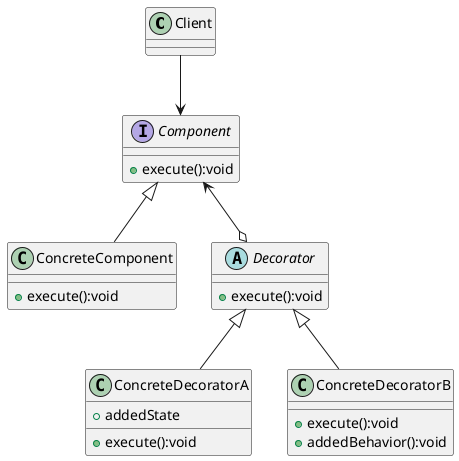 @startuml

class Client

interface Component {
+execute():void
}

class ConcreteComponent {
+execute():void
}

abstract Decorator {
+execute():void
}

class ConcreteDecoratorA {
+addedState
+execute():void
}

class ConcreteDecoratorB {
+execute():void
+addedBehavior():void
}

Component <|-- ConcreteComponent
Component <--o Decorator
Decorator <|-- ConcreteDecoratorA
Decorator <|-- ConcreteDecoratorB
Client --> Component

@enduml